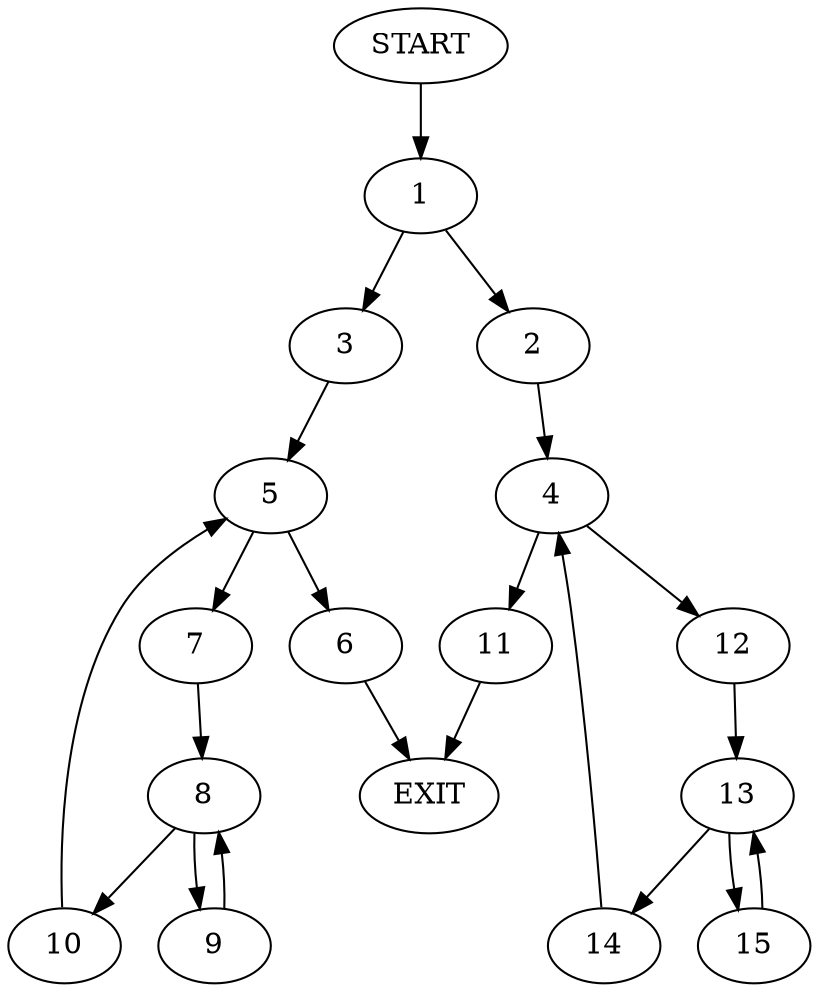 digraph {
0 [label="START"]
16 [label="EXIT"]
0 -> 1
1 -> 2
1 -> 3
2 -> 4
3 -> 5
5 -> 6
5 -> 7
7 -> 8
6 -> 16
8 -> 9
8 -> 10
10 -> 5
9 -> 8
4 -> 11
4 -> 12
12 -> 13
11 -> 16
13 -> 14
13 -> 15
15 -> 13
14 -> 4
}
